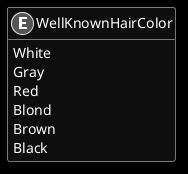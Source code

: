 ﻿@startuml
skinparam monochrome reverse
hide empty members

enum WellKnownHairColor {
    White
    Gray
    Red
    Blond
    Brown
    Black
}

@enduml
